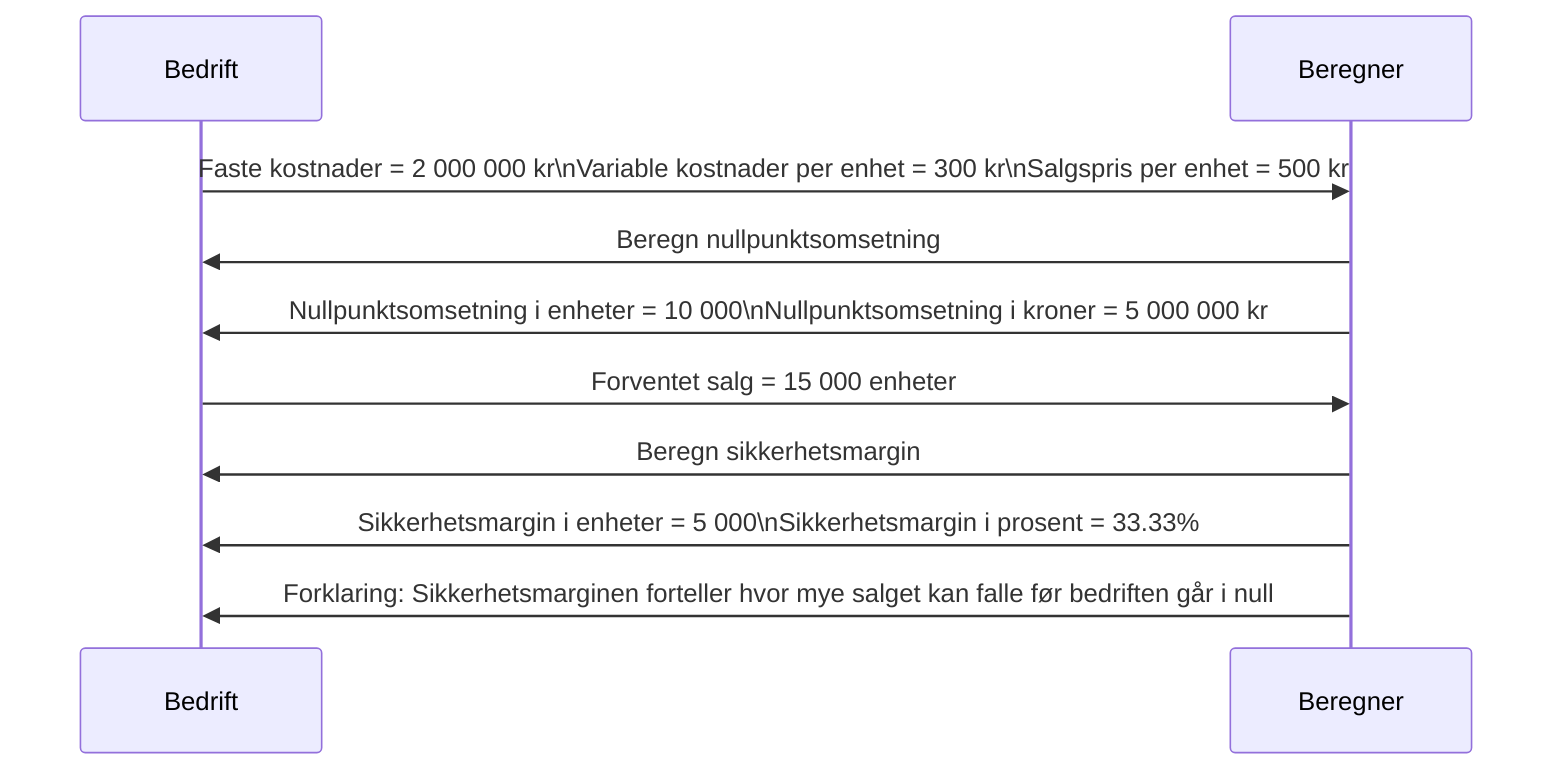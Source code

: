 sequenceDiagram
    participant Bedrift
    participant Beregner

    Bedrift->>Beregner: Faste kostnader = 2 000 000 kr\nVariable kostnader per enhet = 300 kr\nSalgspris per enhet = 500 kr
    Beregner->>Bedrift: Beregn nullpunktsomsetning
    Beregner->>Bedrift: Nullpunktsomsetning i enheter = 10 000\nNullpunktsomsetning i kroner = 5 000 000 kr
    
    Bedrift->>Beregner: Forventet salg = 15 000 enheter
    Beregner->>Bedrift: Beregn sikkerhetsmargin
    Beregner->>Bedrift: Sikkerhetsmargin i enheter = 5 000\nSikkerhetsmargin i prosent = 33.33%
    
    Beregner->>Bedrift: Forklaring: Sikkerhetsmarginen forteller hvor mye salget kan falle før bedriften går i null